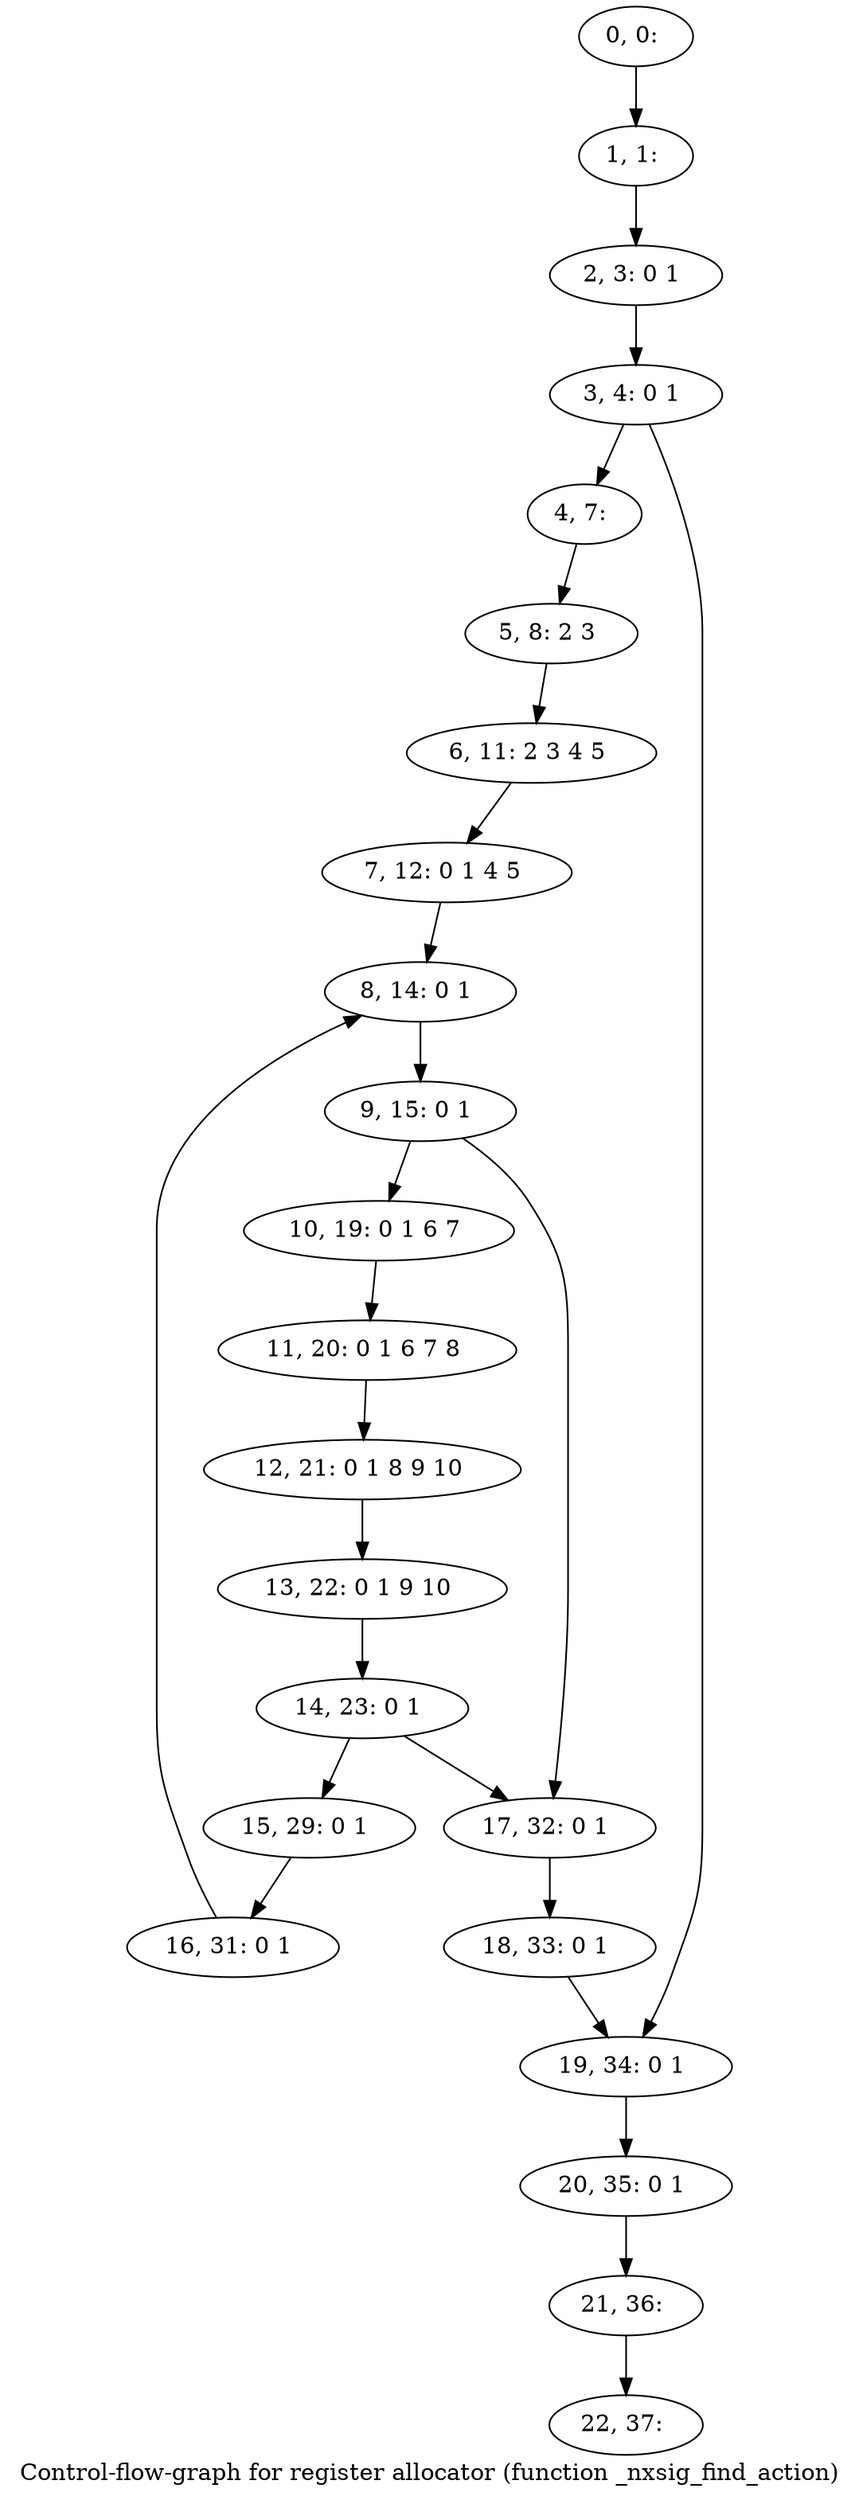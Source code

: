 digraph G {
graph [label="Control-flow-graph for register allocator (function _nxsig_find_action)"]
0[label="0, 0: "];
1[label="1, 1: "];
2[label="2, 3: 0 1 "];
3[label="3, 4: 0 1 "];
4[label="4, 7: "];
5[label="5, 8: 2 3 "];
6[label="6, 11: 2 3 4 5 "];
7[label="7, 12: 0 1 4 5 "];
8[label="8, 14: 0 1 "];
9[label="9, 15: 0 1 "];
10[label="10, 19: 0 1 6 7 "];
11[label="11, 20: 0 1 6 7 8 "];
12[label="12, 21: 0 1 8 9 10 "];
13[label="13, 22: 0 1 9 10 "];
14[label="14, 23: 0 1 "];
15[label="15, 29: 0 1 "];
16[label="16, 31: 0 1 "];
17[label="17, 32: 0 1 "];
18[label="18, 33: 0 1 "];
19[label="19, 34: 0 1 "];
20[label="20, 35: 0 1 "];
21[label="21, 36: "];
22[label="22, 37: "];
0->1 ;
1->2 ;
2->3 ;
3->4 ;
3->19 ;
4->5 ;
5->6 ;
6->7 ;
7->8 ;
8->9 ;
9->10 ;
9->17 ;
10->11 ;
11->12 ;
12->13 ;
13->14 ;
14->15 ;
14->17 ;
15->16 ;
16->8 ;
17->18 ;
18->19 ;
19->20 ;
20->21 ;
21->22 ;
}
